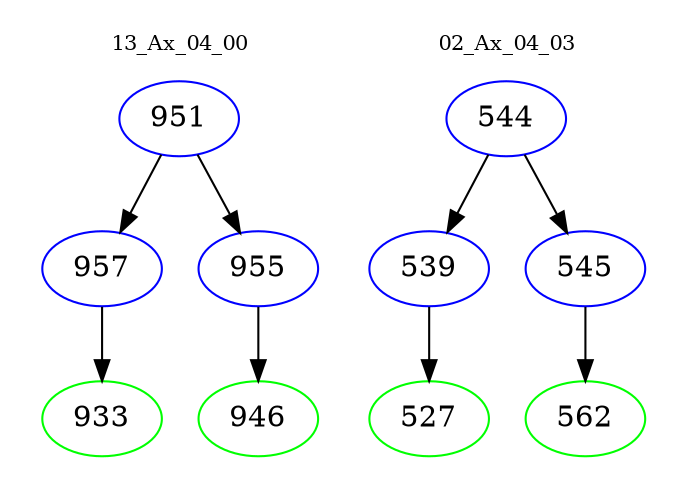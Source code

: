 digraph{
subgraph cluster_0 {
color = white
label = "13_Ax_04_00";
fontsize=10;
T0_951 [label="951", color="blue"]
T0_951 -> T0_957 [color="black"]
T0_957 [label="957", color="blue"]
T0_957 -> T0_933 [color="black"]
T0_933 [label="933", color="green"]
T0_951 -> T0_955 [color="black"]
T0_955 [label="955", color="blue"]
T0_955 -> T0_946 [color="black"]
T0_946 [label="946", color="green"]
}
subgraph cluster_1 {
color = white
label = "02_Ax_04_03";
fontsize=10;
T1_544 [label="544", color="blue"]
T1_544 -> T1_539 [color="black"]
T1_539 [label="539", color="blue"]
T1_539 -> T1_527 [color="black"]
T1_527 [label="527", color="green"]
T1_544 -> T1_545 [color="black"]
T1_545 [label="545", color="blue"]
T1_545 -> T1_562 [color="black"]
T1_562 [label="562", color="green"]
}
}
